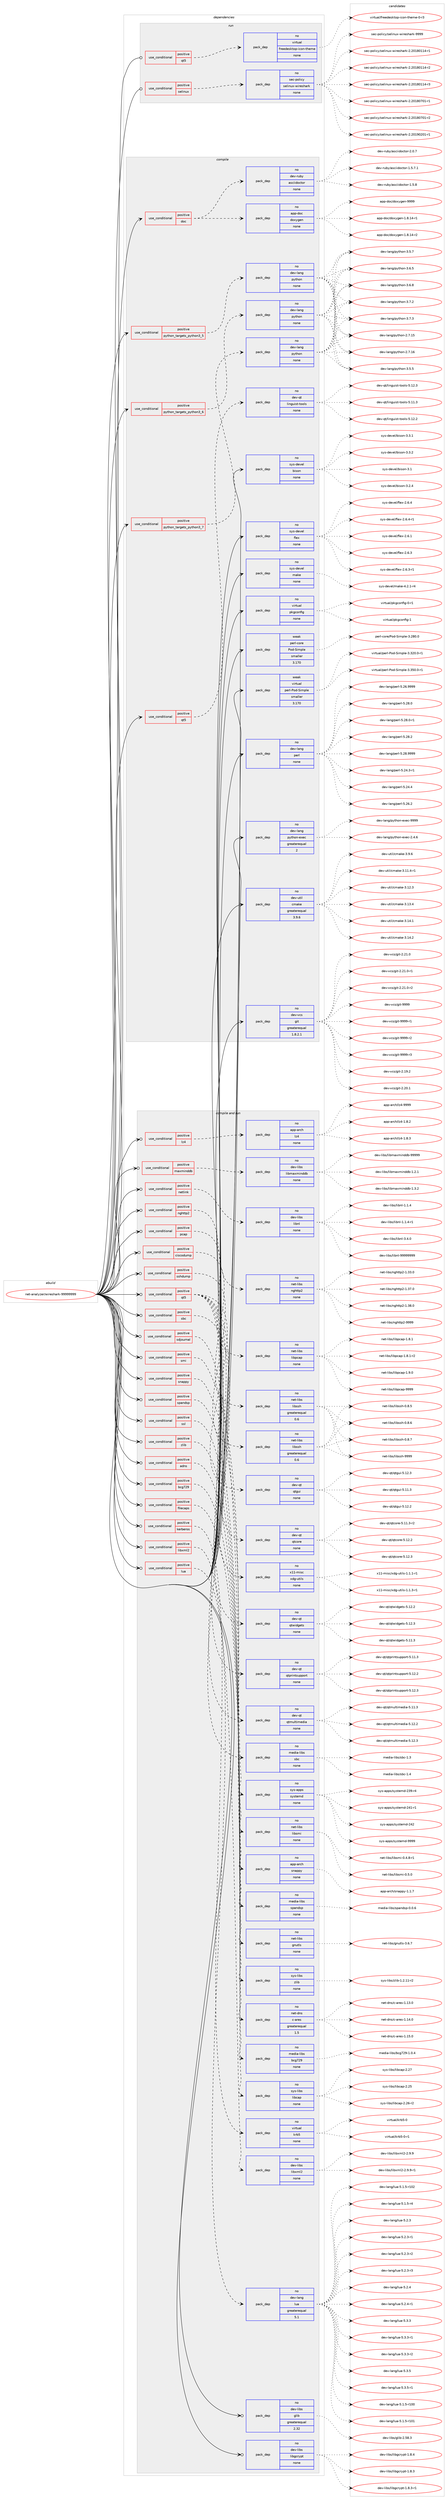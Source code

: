 digraph prolog {

# *************
# Graph options
# *************

newrank=true;
concentrate=true;
compound=true;
graph [rankdir=LR,fontname=Helvetica,fontsize=10,ranksep=1.5];#, ranksep=2.5, nodesep=0.2];
edge  [arrowhead=vee];
node  [fontname=Helvetica,fontsize=10];

# **********
# The ebuild
# **********

subgraph cluster_leftcol {
color=gray;
rank=same;
label=<<i>ebuild</i>>;
id [label="net-analyzer/wireshark-99999999", color=red, width=4, href="../net-analyzer/wireshark-99999999.svg"];
}

# ****************
# The dependencies
# ****************

subgraph cluster_midcol {
color=gray;
label=<<i>dependencies</i>>;
subgraph cluster_compile {
fillcolor="#eeeeee";
style=filled;
label=<<i>compile</i>>;
subgraph cond202 {
dependency1328 [label=<<TABLE BORDER="0" CELLBORDER="1" CELLSPACING="0" CELLPADDING="4"><TR><TD ROWSPAN="3" CELLPADDING="10">use_conditional</TD></TR><TR><TD>positive</TD></TR><TR><TD>doc</TD></TR></TABLE>>, shape=none, color=red];
subgraph pack1107 {
dependency1329 [label=<<TABLE BORDER="0" CELLBORDER="1" CELLSPACING="0" CELLPADDING="4" WIDTH="220"><TR><TD ROWSPAN="6" CELLPADDING="30">pack_dep</TD></TR><TR><TD WIDTH="110">no</TD></TR><TR><TD>app-doc</TD></TR><TR><TD>doxygen</TD></TR><TR><TD>none</TD></TR><TR><TD></TD></TR></TABLE>>, shape=none, color=blue];
}
dependency1328:e -> dependency1329:w [weight=20,style="dashed",arrowhead="vee"];
subgraph pack1108 {
dependency1330 [label=<<TABLE BORDER="0" CELLBORDER="1" CELLSPACING="0" CELLPADDING="4" WIDTH="220"><TR><TD ROWSPAN="6" CELLPADDING="30">pack_dep</TD></TR><TR><TD WIDTH="110">no</TD></TR><TR><TD>dev-ruby</TD></TR><TR><TD>asciidoctor</TD></TR><TR><TD>none</TD></TR><TR><TD></TD></TR></TABLE>>, shape=none, color=blue];
}
dependency1328:e -> dependency1330:w [weight=20,style="dashed",arrowhead="vee"];
}
id:e -> dependency1328:w [weight=20,style="solid",arrowhead="vee"];
subgraph cond203 {
dependency1331 [label=<<TABLE BORDER="0" CELLBORDER="1" CELLSPACING="0" CELLPADDING="4"><TR><TD ROWSPAN="3" CELLPADDING="10">use_conditional</TD></TR><TR><TD>positive</TD></TR><TR><TD>python_targets_python3_5</TD></TR></TABLE>>, shape=none, color=red];
subgraph pack1109 {
dependency1332 [label=<<TABLE BORDER="0" CELLBORDER="1" CELLSPACING="0" CELLPADDING="4" WIDTH="220"><TR><TD ROWSPAN="6" CELLPADDING="30">pack_dep</TD></TR><TR><TD WIDTH="110">no</TD></TR><TR><TD>dev-lang</TD></TR><TR><TD>python</TD></TR><TR><TD>none</TD></TR><TR><TD></TD></TR></TABLE>>, shape=none, color=blue];
}
dependency1331:e -> dependency1332:w [weight=20,style="dashed",arrowhead="vee"];
}
id:e -> dependency1331:w [weight=20,style="solid",arrowhead="vee"];
subgraph cond204 {
dependency1333 [label=<<TABLE BORDER="0" CELLBORDER="1" CELLSPACING="0" CELLPADDING="4"><TR><TD ROWSPAN="3" CELLPADDING="10">use_conditional</TD></TR><TR><TD>positive</TD></TR><TR><TD>python_targets_python3_6</TD></TR></TABLE>>, shape=none, color=red];
subgraph pack1110 {
dependency1334 [label=<<TABLE BORDER="0" CELLBORDER="1" CELLSPACING="0" CELLPADDING="4" WIDTH="220"><TR><TD ROWSPAN="6" CELLPADDING="30">pack_dep</TD></TR><TR><TD WIDTH="110">no</TD></TR><TR><TD>dev-lang</TD></TR><TR><TD>python</TD></TR><TR><TD>none</TD></TR><TR><TD></TD></TR></TABLE>>, shape=none, color=blue];
}
dependency1333:e -> dependency1334:w [weight=20,style="dashed",arrowhead="vee"];
}
id:e -> dependency1333:w [weight=20,style="solid",arrowhead="vee"];
subgraph cond205 {
dependency1335 [label=<<TABLE BORDER="0" CELLBORDER="1" CELLSPACING="0" CELLPADDING="4"><TR><TD ROWSPAN="3" CELLPADDING="10">use_conditional</TD></TR><TR><TD>positive</TD></TR><TR><TD>python_targets_python3_7</TD></TR></TABLE>>, shape=none, color=red];
subgraph pack1111 {
dependency1336 [label=<<TABLE BORDER="0" CELLBORDER="1" CELLSPACING="0" CELLPADDING="4" WIDTH="220"><TR><TD ROWSPAN="6" CELLPADDING="30">pack_dep</TD></TR><TR><TD WIDTH="110">no</TD></TR><TR><TD>dev-lang</TD></TR><TR><TD>python</TD></TR><TR><TD>none</TD></TR><TR><TD></TD></TR></TABLE>>, shape=none, color=blue];
}
dependency1335:e -> dependency1336:w [weight=20,style="dashed",arrowhead="vee"];
}
id:e -> dependency1335:w [weight=20,style="solid",arrowhead="vee"];
subgraph cond206 {
dependency1337 [label=<<TABLE BORDER="0" CELLBORDER="1" CELLSPACING="0" CELLPADDING="4"><TR><TD ROWSPAN="3" CELLPADDING="10">use_conditional</TD></TR><TR><TD>positive</TD></TR><TR><TD>qt5</TD></TR></TABLE>>, shape=none, color=red];
subgraph pack1112 {
dependency1338 [label=<<TABLE BORDER="0" CELLBORDER="1" CELLSPACING="0" CELLPADDING="4" WIDTH="220"><TR><TD ROWSPAN="6" CELLPADDING="30">pack_dep</TD></TR><TR><TD WIDTH="110">no</TD></TR><TR><TD>dev-qt</TD></TR><TR><TD>linguist-tools</TD></TR><TR><TD>none</TD></TR><TR><TD></TD></TR></TABLE>>, shape=none, color=blue];
}
dependency1337:e -> dependency1338:w [weight=20,style="dashed",arrowhead="vee"];
}
id:e -> dependency1337:w [weight=20,style="solid",arrowhead="vee"];
subgraph pack1113 {
dependency1339 [label=<<TABLE BORDER="0" CELLBORDER="1" CELLSPACING="0" CELLPADDING="4" WIDTH="220"><TR><TD ROWSPAN="6" CELLPADDING="30">pack_dep</TD></TR><TR><TD WIDTH="110">no</TD></TR><TR><TD>dev-lang</TD></TR><TR><TD>perl</TD></TR><TR><TD>none</TD></TR><TR><TD></TD></TR></TABLE>>, shape=none, color=blue];
}
id:e -> dependency1339:w [weight=20,style="solid",arrowhead="vee"];
subgraph pack1114 {
dependency1340 [label=<<TABLE BORDER="0" CELLBORDER="1" CELLSPACING="0" CELLPADDING="4" WIDTH="220"><TR><TD ROWSPAN="6" CELLPADDING="30">pack_dep</TD></TR><TR><TD WIDTH="110">no</TD></TR><TR><TD>dev-lang</TD></TR><TR><TD>python-exec</TD></TR><TR><TD>greaterequal</TD></TR><TR><TD>2</TD></TR></TABLE>>, shape=none, color=blue];
}
id:e -> dependency1340:w [weight=20,style="solid",arrowhead="vee"];
subgraph pack1115 {
dependency1341 [label=<<TABLE BORDER="0" CELLBORDER="1" CELLSPACING="0" CELLPADDING="4" WIDTH="220"><TR><TD ROWSPAN="6" CELLPADDING="30">pack_dep</TD></TR><TR><TD WIDTH="110">no</TD></TR><TR><TD>dev-util</TD></TR><TR><TD>cmake</TD></TR><TR><TD>greaterequal</TD></TR><TR><TD>3.9.6</TD></TR></TABLE>>, shape=none, color=blue];
}
id:e -> dependency1341:w [weight=20,style="solid",arrowhead="vee"];
subgraph pack1116 {
dependency1342 [label=<<TABLE BORDER="0" CELLBORDER="1" CELLSPACING="0" CELLPADDING="4" WIDTH="220"><TR><TD ROWSPAN="6" CELLPADDING="30">pack_dep</TD></TR><TR><TD WIDTH="110">no</TD></TR><TR><TD>dev-vcs</TD></TR><TR><TD>git</TD></TR><TR><TD>greaterequal</TD></TR><TR><TD>1.8.2.1</TD></TR></TABLE>>, shape=none, color=blue];
}
id:e -> dependency1342:w [weight=20,style="solid",arrowhead="vee"];
subgraph pack1117 {
dependency1343 [label=<<TABLE BORDER="0" CELLBORDER="1" CELLSPACING="0" CELLPADDING="4" WIDTH="220"><TR><TD ROWSPAN="6" CELLPADDING="30">pack_dep</TD></TR><TR><TD WIDTH="110">no</TD></TR><TR><TD>sys-devel</TD></TR><TR><TD>bison</TD></TR><TR><TD>none</TD></TR><TR><TD></TD></TR></TABLE>>, shape=none, color=blue];
}
id:e -> dependency1343:w [weight=20,style="solid",arrowhead="vee"];
subgraph pack1118 {
dependency1344 [label=<<TABLE BORDER="0" CELLBORDER="1" CELLSPACING="0" CELLPADDING="4" WIDTH="220"><TR><TD ROWSPAN="6" CELLPADDING="30">pack_dep</TD></TR><TR><TD WIDTH="110">no</TD></TR><TR><TD>sys-devel</TD></TR><TR><TD>flex</TD></TR><TR><TD>none</TD></TR><TR><TD></TD></TR></TABLE>>, shape=none, color=blue];
}
id:e -> dependency1344:w [weight=20,style="solid",arrowhead="vee"];
subgraph pack1119 {
dependency1345 [label=<<TABLE BORDER="0" CELLBORDER="1" CELLSPACING="0" CELLPADDING="4" WIDTH="220"><TR><TD ROWSPAN="6" CELLPADDING="30">pack_dep</TD></TR><TR><TD WIDTH="110">no</TD></TR><TR><TD>sys-devel</TD></TR><TR><TD>make</TD></TR><TR><TD>none</TD></TR><TR><TD></TD></TR></TABLE>>, shape=none, color=blue];
}
id:e -> dependency1345:w [weight=20,style="solid",arrowhead="vee"];
subgraph pack1120 {
dependency1346 [label=<<TABLE BORDER="0" CELLBORDER="1" CELLSPACING="0" CELLPADDING="4" WIDTH="220"><TR><TD ROWSPAN="6" CELLPADDING="30">pack_dep</TD></TR><TR><TD WIDTH="110">no</TD></TR><TR><TD>virtual</TD></TR><TR><TD>pkgconfig</TD></TR><TR><TD>none</TD></TR><TR><TD></TD></TR></TABLE>>, shape=none, color=blue];
}
id:e -> dependency1346:w [weight=20,style="solid",arrowhead="vee"];
subgraph pack1121 {
dependency1347 [label=<<TABLE BORDER="0" CELLBORDER="1" CELLSPACING="0" CELLPADDING="4" WIDTH="220"><TR><TD ROWSPAN="6" CELLPADDING="30">pack_dep</TD></TR><TR><TD WIDTH="110">weak</TD></TR><TR><TD>perl-core</TD></TR><TR><TD>Pod-Simple</TD></TR><TR><TD>smaller</TD></TR><TR><TD>3.170</TD></TR></TABLE>>, shape=none, color=blue];
}
id:e -> dependency1347:w [weight=20,style="solid",arrowhead="vee"];
subgraph pack1122 {
dependency1348 [label=<<TABLE BORDER="0" CELLBORDER="1" CELLSPACING="0" CELLPADDING="4" WIDTH="220"><TR><TD ROWSPAN="6" CELLPADDING="30">pack_dep</TD></TR><TR><TD WIDTH="110">weak</TD></TR><TR><TD>virtual</TD></TR><TR><TD>perl-Pod-Simple</TD></TR><TR><TD>smaller</TD></TR><TR><TD>3.170</TD></TR></TABLE>>, shape=none, color=blue];
}
id:e -> dependency1348:w [weight=20,style="solid",arrowhead="vee"];
}
subgraph cluster_compileandrun {
fillcolor="#eeeeee";
style=filled;
label=<<i>compile and run</i>>;
subgraph cond207 {
dependency1349 [label=<<TABLE BORDER="0" CELLBORDER="1" CELLSPACING="0" CELLPADDING="4"><TR><TD ROWSPAN="3" CELLPADDING="10">use_conditional</TD></TR><TR><TD>positive</TD></TR><TR><TD>adns</TD></TR></TABLE>>, shape=none, color=red];
subgraph pack1123 {
dependency1350 [label=<<TABLE BORDER="0" CELLBORDER="1" CELLSPACING="0" CELLPADDING="4" WIDTH="220"><TR><TD ROWSPAN="6" CELLPADDING="30">pack_dep</TD></TR><TR><TD WIDTH="110">no</TD></TR><TR><TD>net-dns</TD></TR><TR><TD>c-ares</TD></TR><TR><TD>greaterequal</TD></TR><TR><TD>1.5</TD></TR></TABLE>>, shape=none, color=blue];
}
dependency1349:e -> dependency1350:w [weight=20,style="dashed",arrowhead="vee"];
}
id:e -> dependency1349:w [weight=20,style="solid",arrowhead="odotvee"];
subgraph cond208 {
dependency1351 [label=<<TABLE BORDER="0" CELLBORDER="1" CELLSPACING="0" CELLPADDING="4"><TR><TD ROWSPAN="3" CELLPADDING="10">use_conditional</TD></TR><TR><TD>positive</TD></TR><TR><TD>bcg729</TD></TR></TABLE>>, shape=none, color=red];
subgraph pack1124 {
dependency1352 [label=<<TABLE BORDER="0" CELLBORDER="1" CELLSPACING="0" CELLPADDING="4" WIDTH="220"><TR><TD ROWSPAN="6" CELLPADDING="30">pack_dep</TD></TR><TR><TD WIDTH="110">no</TD></TR><TR><TD>media-libs</TD></TR><TR><TD>bcg729</TD></TR><TR><TD>none</TD></TR><TR><TD></TD></TR></TABLE>>, shape=none, color=blue];
}
dependency1351:e -> dependency1352:w [weight=20,style="dashed",arrowhead="vee"];
}
id:e -> dependency1351:w [weight=20,style="solid",arrowhead="odotvee"];
subgraph cond209 {
dependency1353 [label=<<TABLE BORDER="0" CELLBORDER="1" CELLSPACING="0" CELLPADDING="4"><TR><TD ROWSPAN="3" CELLPADDING="10">use_conditional</TD></TR><TR><TD>positive</TD></TR><TR><TD>ciscodump</TD></TR></TABLE>>, shape=none, color=red];
subgraph pack1125 {
dependency1354 [label=<<TABLE BORDER="0" CELLBORDER="1" CELLSPACING="0" CELLPADDING="4" WIDTH="220"><TR><TD ROWSPAN="6" CELLPADDING="30">pack_dep</TD></TR><TR><TD WIDTH="110">no</TD></TR><TR><TD>net-libs</TD></TR><TR><TD>libssh</TD></TR><TR><TD>greaterequal</TD></TR><TR><TD>0.6</TD></TR></TABLE>>, shape=none, color=blue];
}
dependency1353:e -> dependency1354:w [weight=20,style="dashed",arrowhead="vee"];
}
id:e -> dependency1353:w [weight=20,style="solid",arrowhead="odotvee"];
subgraph cond210 {
dependency1355 [label=<<TABLE BORDER="0" CELLBORDER="1" CELLSPACING="0" CELLPADDING="4"><TR><TD ROWSPAN="3" CELLPADDING="10">use_conditional</TD></TR><TR><TD>positive</TD></TR><TR><TD>filecaps</TD></TR></TABLE>>, shape=none, color=red];
subgraph pack1126 {
dependency1356 [label=<<TABLE BORDER="0" CELLBORDER="1" CELLSPACING="0" CELLPADDING="4" WIDTH="220"><TR><TD ROWSPAN="6" CELLPADDING="30">pack_dep</TD></TR><TR><TD WIDTH="110">no</TD></TR><TR><TD>sys-libs</TD></TR><TR><TD>libcap</TD></TR><TR><TD>none</TD></TR><TR><TD></TD></TR></TABLE>>, shape=none, color=blue];
}
dependency1355:e -> dependency1356:w [weight=20,style="dashed",arrowhead="vee"];
}
id:e -> dependency1355:w [weight=20,style="solid",arrowhead="odotvee"];
subgraph cond211 {
dependency1357 [label=<<TABLE BORDER="0" CELLBORDER="1" CELLSPACING="0" CELLPADDING="4"><TR><TD ROWSPAN="3" CELLPADDING="10">use_conditional</TD></TR><TR><TD>positive</TD></TR><TR><TD>kerberos</TD></TR></TABLE>>, shape=none, color=red];
subgraph pack1127 {
dependency1358 [label=<<TABLE BORDER="0" CELLBORDER="1" CELLSPACING="0" CELLPADDING="4" WIDTH="220"><TR><TD ROWSPAN="6" CELLPADDING="30">pack_dep</TD></TR><TR><TD WIDTH="110">no</TD></TR><TR><TD>virtual</TD></TR><TR><TD>krb5</TD></TR><TR><TD>none</TD></TR><TR><TD></TD></TR></TABLE>>, shape=none, color=blue];
}
dependency1357:e -> dependency1358:w [weight=20,style="dashed",arrowhead="vee"];
}
id:e -> dependency1357:w [weight=20,style="solid",arrowhead="odotvee"];
subgraph cond212 {
dependency1359 [label=<<TABLE BORDER="0" CELLBORDER="1" CELLSPACING="0" CELLPADDING="4"><TR><TD ROWSPAN="3" CELLPADDING="10">use_conditional</TD></TR><TR><TD>positive</TD></TR><TR><TD>libxml2</TD></TR></TABLE>>, shape=none, color=red];
subgraph pack1128 {
dependency1360 [label=<<TABLE BORDER="0" CELLBORDER="1" CELLSPACING="0" CELLPADDING="4" WIDTH="220"><TR><TD ROWSPAN="6" CELLPADDING="30">pack_dep</TD></TR><TR><TD WIDTH="110">no</TD></TR><TR><TD>dev-libs</TD></TR><TR><TD>libxml2</TD></TR><TR><TD>none</TD></TR><TR><TD></TD></TR></TABLE>>, shape=none, color=blue];
}
dependency1359:e -> dependency1360:w [weight=20,style="dashed",arrowhead="vee"];
}
id:e -> dependency1359:w [weight=20,style="solid",arrowhead="odotvee"];
subgraph cond213 {
dependency1361 [label=<<TABLE BORDER="0" CELLBORDER="1" CELLSPACING="0" CELLPADDING="4"><TR><TD ROWSPAN="3" CELLPADDING="10">use_conditional</TD></TR><TR><TD>positive</TD></TR><TR><TD>lua</TD></TR></TABLE>>, shape=none, color=red];
subgraph pack1129 {
dependency1362 [label=<<TABLE BORDER="0" CELLBORDER="1" CELLSPACING="0" CELLPADDING="4" WIDTH="220"><TR><TD ROWSPAN="6" CELLPADDING="30">pack_dep</TD></TR><TR><TD WIDTH="110">no</TD></TR><TR><TD>dev-lang</TD></TR><TR><TD>lua</TD></TR><TR><TD>greaterequal</TD></TR><TR><TD>5.1</TD></TR></TABLE>>, shape=none, color=blue];
}
dependency1361:e -> dependency1362:w [weight=20,style="dashed",arrowhead="vee"];
}
id:e -> dependency1361:w [weight=20,style="solid",arrowhead="odotvee"];
subgraph cond214 {
dependency1363 [label=<<TABLE BORDER="0" CELLBORDER="1" CELLSPACING="0" CELLPADDING="4"><TR><TD ROWSPAN="3" CELLPADDING="10">use_conditional</TD></TR><TR><TD>positive</TD></TR><TR><TD>lz4</TD></TR></TABLE>>, shape=none, color=red];
subgraph pack1130 {
dependency1364 [label=<<TABLE BORDER="0" CELLBORDER="1" CELLSPACING="0" CELLPADDING="4" WIDTH="220"><TR><TD ROWSPAN="6" CELLPADDING="30">pack_dep</TD></TR><TR><TD WIDTH="110">no</TD></TR><TR><TD>app-arch</TD></TR><TR><TD>lz4</TD></TR><TR><TD>none</TD></TR><TR><TD></TD></TR></TABLE>>, shape=none, color=blue];
}
dependency1363:e -> dependency1364:w [weight=20,style="dashed",arrowhead="vee"];
}
id:e -> dependency1363:w [weight=20,style="solid",arrowhead="odotvee"];
subgraph cond215 {
dependency1365 [label=<<TABLE BORDER="0" CELLBORDER="1" CELLSPACING="0" CELLPADDING="4"><TR><TD ROWSPAN="3" CELLPADDING="10">use_conditional</TD></TR><TR><TD>positive</TD></TR><TR><TD>maxminddb</TD></TR></TABLE>>, shape=none, color=red];
subgraph pack1131 {
dependency1366 [label=<<TABLE BORDER="0" CELLBORDER="1" CELLSPACING="0" CELLPADDING="4" WIDTH="220"><TR><TD ROWSPAN="6" CELLPADDING="30">pack_dep</TD></TR><TR><TD WIDTH="110">no</TD></TR><TR><TD>dev-libs</TD></TR><TR><TD>libmaxminddb</TD></TR><TR><TD>none</TD></TR><TR><TD></TD></TR></TABLE>>, shape=none, color=blue];
}
dependency1365:e -> dependency1366:w [weight=20,style="dashed",arrowhead="vee"];
}
id:e -> dependency1365:w [weight=20,style="solid",arrowhead="odotvee"];
subgraph cond216 {
dependency1367 [label=<<TABLE BORDER="0" CELLBORDER="1" CELLSPACING="0" CELLPADDING="4"><TR><TD ROWSPAN="3" CELLPADDING="10">use_conditional</TD></TR><TR><TD>positive</TD></TR><TR><TD>netlink</TD></TR></TABLE>>, shape=none, color=red];
subgraph pack1132 {
dependency1368 [label=<<TABLE BORDER="0" CELLBORDER="1" CELLSPACING="0" CELLPADDING="4" WIDTH="220"><TR><TD ROWSPAN="6" CELLPADDING="30">pack_dep</TD></TR><TR><TD WIDTH="110">no</TD></TR><TR><TD>dev-libs</TD></TR><TR><TD>libnl</TD></TR><TR><TD>none</TD></TR><TR><TD></TD></TR></TABLE>>, shape=none, color=blue];
}
dependency1367:e -> dependency1368:w [weight=20,style="dashed",arrowhead="vee"];
}
id:e -> dependency1367:w [weight=20,style="solid",arrowhead="odotvee"];
subgraph cond217 {
dependency1369 [label=<<TABLE BORDER="0" CELLBORDER="1" CELLSPACING="0" CELLPADDING="4"><TR><TD ROWSPAN="3" CELLPADDING="10">use_conditional</TD></TR><TR><TD>positive</TD></TR><TR><TD>nghttp2</TD></TR></TABLE>>, shape=none, color=red];
subgraph pack1133 {
dependency1370 [label=<<TABLE BORDER="0" CELLBORDER="1" CELLSPACING="0" CELLPADDING="4" WIDTH="220"><TR><TD ROWSPAN="6" CELLPADDING="30">pack_dep</TD></TR><TR><TD WIDTH="110">no</TD></TR><TR><TD>net-libs</TD></TR><TR><TD>nghttp2</TD></TR><TR><TD>none</TD></TR><TR><TD></TD></TR></TABLE>>, shape=none, color=blue];
}
dependency1369:e -> dependency1370:w [weight=20,style="dashed",arrowhead="vee"];
}
id:e -> dependency1369:w [weight=20,style="solid",arrowhead="odotvee"];
subgraph cond218 {
dependency1371 [label=<<TABLE BORDER="0" CELLBORDER="1" CELLSPACING="0" CELLPADDING="4"><TR><TD ROWSPAN="3" CELLPADDING="10">use_conditional</TD></TR><TR><TD>positive</TD></TR><TR><TD>pcap</TD></TR></TABLE>>, shape=none, color=red];
subgraph pack1134 {
dependency1372 [label=<<TABLE BORDER="0" CELLBORDER="1" CELLSPACING="0" CELLPADDING="4" WIDTH="220"><TR><TD ROWSPAN="6" CELLPADDING="30">pack_dep</TD></TR><TR><TD WIDTH="110">no</TD></TR><TR><TD>net-libs</TD></TR><TR><TD>libpcap</TD></TR><TR><TD>none</TD></TR><TR><TD></TD></TR></TABLE>>, shape=none, color=blue];
}
dependency1371:e -> dependency1372:w [weight=20,style="dashed",arrowhead="vee"];
}
id:e -> dependency1371:w [weight=20,style="solid",arrowhead="odotvee"];
subgraph cond219 {
dependency1373 [label=<<TABLE BORDER="0" CELLBORDER="1" CELLSPACING="0" CELLPADDING="4"><TR><TD ROWSPAN="3" CELLPADDING="10">use_conditional</TD></TR><TR><TD>positive</TD></TR><TR><TD>qt5</TD></TR></TABLE>>, shape=none, color=red];
subgraph pack1135 {
dependency1374 [label=<<TABLE BORDER="0" CELLBORDER="1" CELLSPACING="0" CELLPADDING="4" WIDTH="220"><TR><TD ROWSPAN="6" CELLPADDING="30">pack_dep</TD></TR><TR><TD WIDTH="110">no</TD></TR><TR><TD>dev-qt</TD></TR><TR><TD>qtcore</TD></TR><TR><TD>none</TD></TR><TR><TD></TD></TR></TABLE>>, shape=none, color=blue];
}
dependency1373:e -> dependency1374:w [weight=20,style="dashed",arrowhead="vee"];
subgraph pack1136 {
dependency1375 [label=<<TABLE BORDER="0" CELLBORDER="1" CELLSPACING="0" CELLPADDING="4" WIDTH="220"><TR><TD ROWSPAN="6" CELLPADDING="30">pack_dep</TD></TR><TR><TD WIDTH="110">no</TD></TR><TR><TD>dev-qt</TD></TR><TR><TD>qtgui</TD></TR><TR><TD>none</TD></TR><TR><TD></TD></TR></TABLE>>, shape=none, color=blue];
}
dependency1373:e -> dependency1375:w [weight=20,style="dashed",arrowhead="vee"];
subgraph pack1137 {
dependency1376 [label=<<TABLE BORDER="0" CELLBORDER="1" CELLSPACING="0" CELLPADDING="4" WIDTH="220"><TR><TD ROWSPAN="6" CELLPADDING="30">pack_dep</TD></TR><TR><TD WIDTH="110">no</TD></TR><TR><TD>dev-qt</TD></TR><TR><TD>qtmultimedia</TD></TR><TR><TD>none</TD></TR><TR><TD></TD></TR></TABLE>>, shape=none, color=blue];
}
dependency1373:e -> dependency1376:w [weight=20,style="dashed",arrowhead="vee"];
subgraph pack1138 {
dependency1377 [label=<<TABLE BORDER="0" CELLBORDER="1" CELLSPACING="0" CELLPADDING="4" WIDTH="220"><TR><TD ROWSPAN="6" CELLPADDING="30">pack_dep</TD></TR><TR><TD WIDTH="110">no</TD></TR><TR><TD>dev-qt</TD></TR><TR><TD>qtprintsupport</TD></TR><TR><TD>none</TD></TR><TR><TD></TD></TR></TABLE>>, shape=none, color=blue];
}
dependency1373:e -> dependency1377:w [weight=20,style="dashed",arrowhead="vee"];
subgraph pack1139 {
dependency1378 [label=<<TABLE BORDER="0" CELLBORDER="1" CELLSPACING="0" CELLPADDING="4" WIDTH="220"><TR><TD ROWSPAN="6" CELLPADDING="30">pack_dep</TD></TR><TR><TD WIDTH="110">no</TD></TR><TR><TD>dev-qt</TD></TR><TR><TD>qtwidgets</TD></TR><TR><TD>none</TD></TR><TR><TD></TD></TR></TABLE>>, shape=none, color=blue];
}
dependency1373:e -> dependency1378:w [weight=20,style="dashed",arrowhead="vee"];
subgraph pack1140 {
dependency1379 [label=<<TABLE BORDER="0" CELLBORDER="1" CELLSPACING="0" CELLPADDING="4" WIDTH="220"><TR><TD ROWSPAN="6" CELLPADDING="30">pack_dep</TD></TR><TR><TD WIDTH="110">no</TD></TR><TR><TD>x11-misc</TD></TR><TR><TD>xdg-utils</TD></TR><TR><TD>none</TD></TR><TR><TD></TD></TR></TABLE>>, shape=none, color=blue];
}
dependency1373:e -> dependency1379:w [weight=20,style="dashed",arrowhead="vee"];
}
id:e -> dependency1373:w [weight=20,style="solid",arrowhead="odotvee"];
subgraph cond220 {
dependency1380 [label=<<TABLE BORDER="0" CELLBORDER="1" CELLSPACING="0" CELLPADDING="4"><TR><TD ROWSPAN="3" CELLPADDING="10">use_conditional</TD></TR><TR><TD>positive</TD></TR><TR><TD>sbc</TD></TR></TABLE>>, shape=none, color=red];
subgraph pack1141 {
dependency1381 [label=<<TABLE BORDER="0" CELLBORDER="1" CELLSPACING="0" CELLPADDING="4" WIDTH="220"><TR><TD ROWSPAN="6" CELLPADDING="30">pack_dep</TD></TR><TR><TD WIDTH="110">no</TD></TR><TR><TD>media-libs</TD></TR><TR><TD>sbc</TD></TR><TR><TD>none</TD></TR><TR><TD></TD></TR></TABLE>>, shape=none, color=blue];
}
dependency1380:e -> dependency1381:w [weight=20,style="dashed",arrowhead="vee"];
}
id:e -> dependency1380:w [weight=20,style="solid",arrowhead="odotvee"];
subgraph cond221 {
dependency1382 [label=<<TABLE BORDER="0" CELLBORDER="1" CELLSPACING="0" CELLPADDING="4"><TR><TD ROWSPAN="3" CELLPADDING="10">use_conditional</TD></TR><TR><TD>positive</TD></TR><TR><TD>sdjournal</TD></TR></TABLE>>, shape=none, color=red];
subgraph pack1142 {
dependency1383 [label=<<TABLE BORDER="0" CELLBORDER="1" CELLSPACING="0" CELLPADDING="4" WIDTH="220"><TR><TD ROWSPAN="6" CELLPADDING="30">pack_dep</TD></TR><TR><TD WIDTH="110">no</TD></TR><TR><TD>sys-apps</TD></TR><TR><TD>systemd</TD></TR><TR><TD>none</TD></TR><TR><TD></TD></TR></TABLE>>, shape=none, color=blue];
}
dependency1382:e -> dependency1383:w [weight=20,style="dashed",arrowhead="vee"];
}
id:e -> dependency1382:w [weight=20,style="solid",arrowhead="odotvee"];
subgraph cond222 {
dependency1384 [label=<<TABLE BORDER="0" CELLBORDER="1" CELLSPACING="0" CELLPADDING="4"><TR><TD ROWSPAN="3" CELLPADDING="10">use_conditional</TD></TR><TR><TD>positive</TD></TR><TR><TD>smi</TD></TR></TABLE>>, shape=none, color=red];
subgraph pack1143 {
dependency1385 [label=<<TABLE BORDER="0" CELLBORDER="1" CELLSPACING="0" CELLPADDING="4" WIDTH="220"><TR><TD ROWSPAN="6" CELLPADDING="30">pack_dep</TD></TR><TR><TD WIDTH="110">no</TD></TR><TR><TD>net-libs</TD></TR><TR><TD>libsmi</TD></TR><TR><TD>none</TD></TR><TR><TD></TD></TR></TABLE>>, shape=none, color=blue];
}
dependency1384:e -> dependency1385:w [weight=20,style="dashed",arrowhead="vee"];
}
id:e -> dependency1384:w [weight=20,style="solid",arrowhead="odotvee"];
subgraph cond223 {
dependency1386 [label=<<TABLE BORDER="0" CELLBORDER="1" CELLSPACING="0" CELLPADDING="4"><TR><TD ROWSPAN="3" CELLPADDING="10">use_conditional</TD></TR><TR><TD>positive</TD></TR><TR><TD>snappy</TD></TR></TABLE>>, shape=none, color=red];
subgraph pack1144 {
dependency1387 [label=<<TABLE BORDER="0" CELLBORDER="1" CELLSPACING="0" CELLPADDING="4" WIDTH="220"><TR><TD ROWSPAN="6" CELLPADDING="30">pack_dep</TD></TR><TR><TD WIDTH="110">no</TD></TR><TR><TD>app-arch</TD></TR><TR><TD>snappy</TD></TR><TR><TD>none</TD></TR><TR><TD></TD></TR></TABLE>>, shape=none, color=blue];
}
dependency1386:e -> dependency1387:w [weight=20,style="dashed",arrowhead="vee"];
}
id:e -> dependency1386:w [weight=20,style="solid",arrowhead="odotvee"];
subgraph cond224 {
dependency1388 [label=<<TABLE BORDER="0" CELLBORDER="1" CELLSPACING="0" CELLPADDING="4"><TR><TD ROWSPAN="3" CELLPADDING="10">use_conditional</TD></TR><TR><TD>positive</TD></TR><TR><TD>spandsp</TD></TR></TABLE>>, shape=none, color=red];
subgraph pack1145 {
dependency1389 [label=<<TABLE BORDER="0" CELLBORDER="1" CELLSPACING="0" CELLPADDING="4" WIDTH="220"><TR><TD ROWSPAN="6" CELLPADDING="30">pack_dep</TD></TR><TR><TD WIDTH="110">no</TD></TR><TR><TD>media-libs</TD></TR><TR><TD>spandsp</TD></TR><TR><TD>none</TD></TR><TR><TD></TD></TR></TABLE>>, shape=none, color=blue];
}
dependency1388:e -> dependency1389:w [weight=20,style="dashed",arrowhead="vee"];
}
id:e -> dependency1388:w [weight=20,style="solid",arrowhead="odotvee"];
subgraph cond225 {
dependency1390 [label=<<TABLE BORDER="0" CELLBORDER="1" CELLSPACING="0" CELLPADDING="4"><TR><TD ROWSPAN="3" CELLPADDING="10">use_conditional</TD></TR><TR><TD>positive</TD></TR><TR><TD>sshdump</TD></TR></TABLE>>, shape=none, color=red];
subgraph pack1146 {
dependency1391 [label=<<TABLE BORDER="0" CELLBORDER="1" CELLSPACING="0" CELLPADDING="4" WIDTH="220"><TR><TD ROWSPAN="6" CELLPADDING="30">pack_dep</TD></TR><TR><TD WIDTH="110">no</TD></TR><TR><TD>net-libs</TD></TR><TR><TD>libssh</TD></TR><TR><TD>greaterequal</TD></TR><TR><TD>0.6</TD></TR></TABLE>>, shape=none, color=blue];
}
dependency1390:e -> dependency1391:w [weight=20,style="dashed",arrowhead="vee"];
}
id:e -> dependency1390:w [weight=20,style="solid",arrowhead="odotvee"];
subgraph cond226 {
dependency1392 [label=<<TABLE BORDER="0" CELLBORDER="1" CELLSPACING="0" CELLPADDING="4"><TR><TD ROWSPAN="3" CELLPADDING="10">use_conditional</TD></TR><TR><TD>positive</TD></TR><TR><TD>ssl</TD></TR></TABLE>>, shape=none, color=red];
subgraph pack1147 {
dependency1393 [label=<<TABLE BORDER="0" CELLBORDER="1" CELLSPACING="0" CELLPADDING="4" WIDTH="220"><TR><TD ROWSPAN="6" CELLPADDING="30">pack_dep</TD></TR><TR><TD WIDTH="110">no</TD></TR><TR><TD>net-libs</TD></TR><TR><TD>gnutls</TD></TR><TR><TD>none</TD></TR><TR><TD></TD></TR></TABLE>>, shape=none, color=blue];
}
dependency1392:e -> dependency1393:w [weight=20,style="dashed",arrowhead="vee"];
}
id:e -> dependency1392:w [weight=20,style="solid",arrowhead="odotvee"];
subgraph cond227 {
dependency1394 [label=<<TABLE BORDER="0" CELLBORDER="1" CELLSPACING="0" CELLPADDING="4"><TR><TD ROWSPAN="3" CELLPADDING="10">use_conditional</TD></TR><TR><TD>positive</TD></TR><TR><TD>zlib</TD></TR></TABLE>>, shape=none, color=red];
subgraph pack1148 {
dependency1395 [label=<<TABLE BORDER="0" CELLBORDER="1" CELLSPACING="0" CELLPADDING="4" WIDTH="220"><TR><TD ROWSPAN="6" CELLPADDING="30">pack_dep</TD></TR><TR><TD WIDTH="110">no</TD></TR><TR><TD>sys-libs</TD></TR><TR><TD>zlib</TD></TR><TR><TD>none</TD></TR><TR><TD></TD></TR></TABLE>>, shape=none, color=blue];
}
dependency1394:e -> dependency1395:w [weight=20,style="dashed",arrowhead="vee"];
}
id:e -> dependency1394:w [weight=20,style="solid",arrowhead="odotvee"];
subgraph pack1149 {
dependency1396 [label=<<TABLE BORDER="0" CELLBORDER="1" CELLSPACING="0" CELLPADDING="4" WIDTH="220"><TR><TD ROWSPAN="6" CELLPADDING="30">pack_dep</TD></TR><TR><TD WIDTH="110">no</TD></TR><TR><TD>dev-libs</TD></TR><TR><TD>glib</TD></TR><TR><TD>greaterequal</TD></TR><TR><TD>2.32</TD></TR></TABLE>>, shape=none, color=blue];
}
id:e -> dependency1396:w [weight=20,style="solid",arrowhead="odotvee"];
subgraph pack1150 {
dependency1397 [label=<<TABLE BORDER="0" CELLBORDER="1" CELLSPACING="0" CELLPADDING="4" WIDTH="220"><TR><TD ROWSPAN="6" CELLPADDING="30">pack_dep</TD></TR><TR><TD WIDTH="110">no</TD></TR><TR><TD>dev-libs</TD></TR><TR><TD>libgcrypt</TD></TR><TR><TD>none</TD></TR><TR><TD></TD></TR></TABLE>>, shape=none, color=blue];
}
id:e -> dependency1397:w [weight=20,style="solid",arrowhead="odotvee"];
}
subgraph cluster_run {
fillcolor="#eeeeee";
style=filled;
label=<<i>run</i>>;
subgraph cond228 {
dependency1398 [label=<<TABLE BORDER="0" CELLBORDER="1" CELLSPACING="0" CELLPADDING="4"><TR><TD ROWSPAN="3" CELLPADDING="10">use_conditional</TD></TR><TR><TD>positive</TD></TR><TR><TD>qt5</TD></TR></TABLE>>, shape=none, color=red];
subgraph pack1151 {
dependency1399 [label=<<TABLE BORDER="0" CELLBORDER="1" CELLSPACING="0" CELLPADDING="4" WIDTH="220"><TR><TD ROWSPAN="6" CELLPADDING="30">pack_dep</TD></TR><TR><TD WIDTH="110">no</TD></TR><TR><TD>virtual</TD></TR><TR><TD>freedesktop-icon-theme</TD></TR><TR><TD>none</TD></TR><TR><TD></TD></TR></TABLE>>, shape=none, color=blue];
}
dependency1398:e -> dependency1399:w [weight=20,style="dashed",arrowhead="vee"];
}
id:e -> dependency1398:w [weight=20,style="solid",arrowhead="odot"];
subgraph cond229 {
dependency1400 [label=<<TABLE BORDER="0" CELLBORDER="1" CELLSPACING="0" CELLPADDING="4"><TR><TD ROWSPAN="3" CELLPADDING="10">use_conditional</TD></TR><TR><TD>positive</TD></TR><TR><TD>selinux</TD></TR></TABLE>>, shape=none, color=red];
subgraph pack1152 {
dependency1401 [label=<<TABLE BORDER="0" CELLBORDER="1" CELLSPACING="0" CELLPADDING="4" WIDTH="220"><TR><TD ROWSPAN="6" CELLPADDING="30">pack_dep</TD></TR><TR><TD WIDTH="110">no</TD></TR><TR><TD>sec-policy</TD></TR><TR><TD>selinux-wireshark</TD></TR><TR><TD>none</TD></TR><TR><TD></TD></TR></TABLE>>, shape=none, color=blue];
}
dependency1400:e -> dependency1401:w [weight=20,style="dashed",arrowhead="vee"];
}
id:e -> dependency1400:w [weight=20,style="solid",arrowhead="odot"];
}
}

# **************
# The candidates
# **************

subgraph cluster_choices {
rank=same;
color=gray;
label=<<i>candidates</i>>;

subgraph choice1107 {
color=black;
nodesep=1;
choice97112112451001119947100111120121103101110454946564649524511449 [label="app-doc/doxygen-1.8.14-r1", color=red, width=4,href="../app-doc/doxygen-1.8.14-r1.svg"];
choice97112112451001119947100111120121103101110454946564649524511450 [label="app-doc/doxygen-1.8.14-r2", color=red, width=4,href="../app-doc/doxygen-1.8.14-r2.svg"];
choice971121124510011199471001111201211031011104557575757 [label="app-doc/doxygen-9999", color=red, width=4,href="../app-doc/doxygen-9999.svg"];
dependency1329:e -> choice97112112451001119947100111120121103101110454946564649524511449:w [style=dotted,weight="100"];
dependency1329:e -> choice97112112451001119947100111120121103101110454946564649524511450:w [style=dotted,weight="100"];
dependency1329:e -> choice971121124510011199471001111201211031011104557575757:w [style=dotted,weight="100"];
}
subgraph choice1108 {
color=black;
nodesep=1;
choice1001011184511411798121479711599105105100111991161111144549465346554649 [label="dev-ruby/asciidoctor-1.5.7.1", color=red, width=4,href="../dev-ruby/asciidoctor-1.5.7.1.svg"];
choice100101118451141179812147971159910510510011199116111114454946534656 [label="dev-ruby/asciidoctor-1.5.8", color=red, width=4,href="../dev-ruby/asciidoctor-1.5.8.svg"];
choice100101118451141179812147971159910510510011199116111114455046484655 [label="dev-ruby/asciidoctor-2.0.7", color=red, width=4,href="../dev-ruby/asciidoctor-2.0.7.svg"];
dependency1330:e -> choice1001011184511411798121479711599105105100111991161111144549465346554649:w [style=dotted,weight="100"];
dependency1330:e -> choice100101118451141179812147971159910510510011199116111114454946534656:w [style=dotted,weight="100"];
dependency1330:e -> choice100101118451141179812147971159910510510011199116111114455046484655:w [style=dotted,weight="100"];
}
subgraph choice1109 {
color=black;
nodesep=1;
choice10010111845108971101034711212111610411111045504655464953 [label="dev-lang/python-2.7.15", color=red, width=4,href="../dev-lang/python-2.7.15.svg"];
choice10010111845108971101034711212111610411111045504655464954 [label="dev-lang/python-2.7.16", color=red, width=4,href="../dev-lang/python-2.7.16.svg"];
choice100101118451089711010347112121116104111110455146534653 [label="dev-lang/python-3.5.5", color=red, width=4,href="../dev-lang/python-3.5.5.svg"];
choice100101118451089711010347112121116104111110455146534655 [label="dev-lang/python-3.5.7", color=red, width=4,href="../dev-lang/python-3.5.7.svg"];
choice100101118451089711010347112121116104111110455146544653 [label="dev-lang/python-3.6.5", color=red, width=4,href="../dev-lang/python-3.6.5.svg"];
choice100101118451089711010347112121116104111110455146544656 [label="dev-lang/python-3.6.8", color=red, width=4,href="../dev-lang/python-3.6.8.svg"];
choice100101118451089711010347112121116104111110455146554650 [label="dev-lang/python-3.7.2", color=red, width=4,href="../dev-lang/python-3.7.2.svg"];
choice100101118451089711010347112121116104111110455146554651 [label="dev-lang/python-3.7.3", color=red, width=4,href="../dev-lang/python-3.7.3.svg"];
dependency1332:e -> choice10010111845108971101034711212111610411111045504655464953:w [style=dotted,weight="100"];
dependency1332:e -> choice10010111845108971101034711212111610411111045504655464954:w [style=dotted,weight="100"];
dependency1332:e -> choice100101118451089711010347112121116104111110455146534653:w [style=dotted,weight="100"];
dependency1332:e -> choice100101118451089711010347112121116104111110455146534655:w [style=dotted,weight="100"];
dependency1332:e -> choice100101118451089711010347112121116104111110455146544653:w [style=dotted,weight="100"];
dependency1332:e -> choice100101118451089711010347112121116104111110455146544656:w [style=dotted,weight="100"];
dependency1332:e -> choice100101118451089711010347112121116104111110455146554650:w [style=dotted,weight="100"];
dependency1332:e -> choice100101118451089711010347112121116104111110455146554651:w [style=dotted,weight="100"];
}
subgraph choice1110 {
color=black;
nodesep=1;
choice10010111845108971101034711212111610411111045504655464953 [label="dev-lang/python-2.7.15", color=red, width=4,href="../dev-lang/python-2.7.15.svg"];
choice10010111845108971101034711212111610411111045504655464954 [label="dev-lang/python-2.7.16", color=red, width=4,href="../dev-lang/python-2.7.16.svg"];
choice100101118451089711010347112121116104111110455146534653 [label="dev-lang/python-3.5.5", color=red, width=4,href="../dev-lang/python-3.5.5.svg"];
choice100101118451089711010347112121116104111110455146534655 [label="dev-lang/python-3.5.7", color=red, width=4,href="../dev-lang/python-3.5.7.svg"];
choice100101118451089711010347112121116104111110455146544653 [label="dev-lang/python-3.6.5", color=red, width=4,href="../dev-lang/python-3.6.5.svg"];
choice100101118451089711010347112121116104111110455146544656 [label="dev-lang/python-3.6.8", color=red, width=4,href="../dev-lang/python-3.6.8.svg"];
choice100101118451089711010347112121116104111110455146554650 [label="dev-lang/python-3.7.2", color=red, width=4,href="../dev-lang/python-3.7.2.svg"];
choice100101118451089711010347112121116104111110455146554651 [label="dev-lang/python-3.7.3", color=red, width=4,href="../dev-lang/python-3.7.3.svg"];
dependency1334:e -> choice10010111845108971101034711212111610411111045504655464953:w [style=dotted,weight="100"];
dependency1334:e -> choice10010111845108971101034711212111610411111045504655464954:w [style=dotted,weight="100"];
dependency1334:e -> choice100101118451089711010347112121116104111110455146534653:w [style=dotted,weight="100"];
dependency1334:e -> choice100101118451089711010347112121116104111110455146534655:w [style=dotted,weight="100"];
dependency1334:e -> choice100101118451089711010347112121116104111110455146544653:w [style=dotted,weight="100"];
dependency1334:e -> choice100101118451089711010347112121116104111110455146544656:w [style=dotted,weight="100"];
dependency1334:e -> choice100101118451089711010347112121116104111110455146554650:w [style=dotted,weight="100"];
dependency1334:e -> choice100101118451089711010347112121116104111110455146554651:w [style=dotted,weight="100"];
}
subgraph choice1111 {
color=black;
nodesep=1;
choice10010111845108971101034711212111610411111045504655464953 [label="dev-lang/python-2.7.15", color=red, width=4,href="../dev-lang/python-2.7.15.svg"];
choice10010111845108971101034711212111610411111045504655464954 [label="dev-lang/python-2.7.16", color=red, width=4,href="../dev-lang/python-2.7.16.svg"];
choice100101118451089711010347112121116104111110455146534653 [label="dev-lang/python-3.5.5", color=red, width=4,href="../dev-lang/python-3.5.5.svg"];
choice100101118451089711010347112121116104111110455146534655 [label="dev-lang/python-3.5.7", color=red, width=4,href="../dev-lang/python-3.5.7.svg"];
choice100101118451089711010347112121116104111110455146544653 [label="dev-lang/python-3.6.5", color=red, width=4,href="../dev-lang/python-3.6.5.svg"];
choice100101118451089711010347112121116104111110455146544656 [label="dev-lang/python-3.6.8", color=red, width=4,href="../dev-lang/python-3.6.8.svg"];
choice100101118451089711010347112121116104111110455146554650 [label="dev-lang/python-3.7.2", color=red, width=4,href="../dev-lang/python-3.7.2.svg"];
choice100101118451089711010347112121116104111110455146554651 [label="dev-lang/python-3.7.3", color=red, width=4,href="../dev-lang/python-3.7.3.svg"];
dependency1336:e -> choice10010111845108971101034711212111610411111045504655464953:w [style=dotted,weight="100"];
dependency1336:e -> choice10010111845108971101034711212111610411111045504655464954:w [style=dotted,weight="100"];
dependency1336:e -> choice100101118451089711010347112121116104111110455146534653:w [style=dotted,weight="100"];
dependency1336:e -> choice100101118451089711010347112121116104111110455146534655:w [style=dotted,weight="100"];
dependency1336:e -> choice100101118451089711010347112121116104111110455146544653:w [style=dotted,weight="100"];
dependency1336:e -> choice100101118451089711010347112121116104111110455146544656:w [style=dotted,weight="100"];
dependency1336:e -> choice100101118451089711010347112121116104111110455146554650:w [style=dotted,weight="100"];
dependency1336:e -> choice100101118451089711010347112121116104111110455146554651:w [style=dotted,weight="100"];
}
subgraph choice1112 {
color=black;
nodesep=1;
choice10010111845113116471081051101031171051151164511611111110811545534649494651 [label="dev-qt/linguist-tools-5.11.3", color=red, width=4,href="../dev-qt/linguist-tools-5.11.3.svg"];
choice10010111845113116471081051101031171051151164511611111110811545534649504650 [label="dev-qt/linguist-tools-5.12.2", color=red, width=4,href="../dev-qt/linguist-tools-5.12.2.svg"];
choice10010111845113116471081051101031171051151164511611111110811545534649504651 [label="dev-qt/linguist-tools-5.12.3", color=red, width=4,href="../dev-qt/linguist-tools-5.12.3.svg"];
dependency1338:e -> choice10010111845113116471081051101031171051151164511611111110811545534649494651:w [style=dotted,weight="100"];
dependency1338:e -> choice10010111845113116471081051101031171051151164511611111110811545534649504650:w [style=dotted,weight="100"];
dependency1338:e -> choice10010111845113116471081051101031171051151164511611111110811545534649504651:w [style=dotted,weight="100"];
}
subgraph choice1113 {
color=black;
nodesep=1;
choice100101118451089711010347112101114108455346505246514511449 [label="dev-lang/perl-5.24.3-r1", color=red, width=4,href="../dev-lang/perl-5.24.3-r1.svg"];
choice10010111845108971101034711210111410845534650524652 [label="dev-lang/perl-5.24.4", color=red, width=4,href="../dev-lang/perl-5.24.4.svg"];
choice10010111845108971101034711210111410845534650544650 [label="dev-lang/perl-5.26.2", color=red, width=4,href="../dev-lang/perl-5.26.2.svg"];
choice10010111845108971101034711210111410845534650544657575757 [label="dev-lang/perl-5.26.9999", color=red, width=4,href="../dev-lang/perl-5.26.9999.svg"];
choice10010111845108971101034711210111410845534650564648 [label="dev-lang/perl-5.28.0", color=red, width=4,href="../dev-lang/perl-5.28.0.svg"];
choice100101118451089711010347112101114108455346505646484511449 [label="dev-lang/perl-5.28.0-r1", color=red, width=4,href="../dev-lang/perl-5.28.0-r1.svg"];
choice10010111845108971101034711210111410845534650564650 [label="dev-lang/perl-5.28.2", color=red, width=4,href="../dev-lang/perl-5.28.2.svg"];
choice10010111845108971101034711210111410845534650564657575757 [label="dev-lang/perl-5.28.9999", color=red, width=4,href="../dev-lang/perl-5.28.9999.svg"];
dependency1339:e -> choice100101118451089711010347112101114108455346505246514511449:w [style=dotted,weight="100"];
dependency1339:e -> choice10010111845108971101034711210111410845534650524652:w [style=dotted,weight="100"];
dependency1339:e -> choice10010111845108971101034711210111410845534650544650:w [style=dotted,weight="100"];
dependency1339:e -> choice10010111845108971101034711210111410845534650544657575757:w [style=dotted,weight="100"];
dependency1339:e -> choice10010111845108971101034711210111410845534650564648:w [style=dotted,weight="100"];
dependency1339:e -> choice100101118451089711010347112101114108455346505646484511449:w [style=dotted,weight="100"];
dependency1339:e -> choice10010111845108971101034711210111410845534650564650:w [style=dotted,weight="100"];
dependency1339:e -> choice10010111845108971101034711210111410845534650564657575757:w [style=dotted,weight="100"];
}
subgraph choice1114 {
color=black;
nodesep=1;
choice1001011184510897110103471121211161041111104510112010199455046524654 [label="dev-lang/python-exec-2.4.6", color=red, width=4,href="../dev-lang/python-exec-2.4.6.svg"];
choice10010111845108971101034711212111610411111045101120101994557575757 [label="dev-lang/python-exec-9999", color=red, width=4,href="../dev-lang/python-exec-9999.svg"];
dependency1340:e -> choice1001011184510897110103471121211161041111104510112010199455046524654:w [style=dotted,weight="100"];
dependency1340:e -> choice10010111845108971101034711212111610411111045101120101994557575757:w [style=dotted,weight="100"];
}
subgraph choice1115 {
color=black;
nodesep=1;
choice10010111845117116105108479910997107101455146494946524511449 [label="dev-util/cmake-3.11.4-r1", color=red, width=4,href="../dev-util/cmake-3.11.4-r1.svg"];
choice1001011184511711610510847991099710710145514649504651 [label="dev-util/cmake-3.12.3", color=red, width=4,href="../dev-util/cmake-3.12.3.svg"];
choice1001011184511711610510847991099710710145514649514652 [label="dev-util/cmake-3.13.4", color=red, width=4,href="../dev-util/cmake-3.13.4.svg"];
choice1001011184511711610510847991099710710145514649524649 [label="dev-util/cmake-3.14.1", color=red, width=4,href="../dev-util/cmake-3.14.1.svg"];
choice1001011184511711610510847991099710710145514649524650 [label="dev-util/cmake-3.14.2", color=red, width=4,href="../dev-util/cmake-3.14.2.svg"];
choice10010111845117116105108479910997107101455146574654 [label="dev-util/cmake-3.9.6", color=red, width=4,href="../dev-util/cmake-3.9.6.svg"];
dependency1341:e -> choice10010111845117116105108479910997107101455146494946524511449:w [style=dotted,weight="100"];
dependency1341:e -> choice1001011184511711610510847991099710710145514649504651:w [style=dotted,weight="100"];
dependency1341:e -> choice1001011184511711610510847991099710710145514649514652:w [style=dotted,weight="100"];
dependency1341:e -> choice1001011184511711610510847991099710710145514649524649:w [style=dotted,weight="100"];
dependency1341:e -> choice1001011184511711610510847991099710710145514649524650:w [style=dotted,weight="100"];
dependency1341:e -> choice10010111845117116105108479910997107101455146574654:w [style=dotted,weight="100"];
}
subgraph choice1116 {
color=black;
nodesep=1;
choice10010111845118991154710310511645504649574650 [label="dev-vcs/git-2.19.2", color=red, width=4,href="../dev-vcs/git-2.19.2.svg"];
choice10010111845118991154710310511645504650484649 [label="dev-vcs/git-2.20.1", color=red, width=4,href="../dev-vcs/git-2.20.1.svg"];
choice10010111845118991154710310511645504650494648 [label="dev-vcs/git-2.21.0", color=red, width=4,href="../dev-vcs/git-2.21.0.svg"];
choice100101118451189911547103105116455046504946484511449 [label="dev-vcs/git-2.21.0-r1", color=red, width=4,href="../dev-vcs/git-2.21.0-r1.svg"];
choice100101118451189911547103105116455046504946484511450 [label="dev-vcs/git-2.21.0-r2", color=red, width=4,href="../dev-vcs/git-2.21.0-r2.svg"];
choice1001011184511899115471031051164557575757 [label="dev-vcs/git-9999", color=red, width=4,href="../dev-vcs/git-9999.svg"];
choice10010111845118991154710310511645575757574511449 [label="dev-vcs/git-9999-r1", color=red, width=4,href="../dev-vcs/git-9999-r1.svg"];
choice10010111845118991154710310511645575757574511450 [label="dev-vcs/git-9999-r2", color=red, width=4,href="../dev-vcs/git-9999-r2.svg"];
choice10010111845118991154710310511645575757574511451 [label="dev-vcs/git-9999-r3", color=red, width=4,href="../dev-vcs/git-9999-r3.svg"];
dependency1342:e -> choice10010111845118991154710310511645504649574650:w [style=dotted,weight="100"];
dependency1342:e -> choice10010111845118991154710310511645504650484649:w [style=dotted,weight="100"];
dependency1342:e -> choice10010111845118991154710310511645504650494648:w [style=dotted,weight="100"];
dependency1342:e -> choice100101118451189911547103105116455046504946484511449:w [style=dotted,weight="100"];
dependency1342:e -> choice100101118451189911547103105116455046504946484511450:w [style=dotted,weight="100"];
dependency1342:e -> choice1001011184511899115471031051164557575757:w [style=dotted,weight="100"];
dependency1342:e -> choice10010111845118991154710310511645575757574511449:w [style=dotted,weight="100"];
dependency1342:e -> choice10010111845118991154710310511645575757574511450:w [style=dotted,weight="100"];
dependency1342:e -> choice10010111845118991154710310511645575757574511451:w [style=dotted,weight="100"];
}
subgraph choice1117 {
color=black;
nodesep=1;
choice11512111545100101118101108479810511511111045514649 [label="sys-devel/bison-3.1", color=red, width=4,href="../sys-devel/bison-3.1.svg"];
choice115121115451001011181011084798105115111110455146504652 [label="sys-devel/bison-3.2.4", color=red, width=4,href="../sys-devel/bison-3.2.4.svg"];
choice115121115451001011181011084798105115111110455146514649 [label="sys-devel/bison-3.3.1", color=red, width=4,href="../sys-devel/bison-3.3.1.svg"];
choice115121115451001011181011084798105115111110455146514650 [label="sys-devel/bison-3.3.2", color=red, width=4,href="../sys-devel/bison-3.3.2.svg"];
dependency1343:e -> choice11512111545100101118101108479810511511111045514649:w [style=dotted,weight="100"];
dependency1343:e -> choice115121115451001011181011084798105115111110455146504652:w [style=dotted,weight="100"];
dependency1343:e -> choice115121115451001011181011084798105115111110455146514649:w [style=dotted,weight="100"];
dependency1343:e -> choice115121115451001011181011084798105115111110455146514650:w [style=dotted,weight="100"];
}
subgraph choice1118 {
color=black;
nodesep=1;
choice1151211154510010111810110847102108101120455046544649 [label="sys-devel/flex-2.6.1", color=red, width=4,href="../sys-devel/flex-2.6.1.svg"];
choice1151211154510010111810110847102108101120455046544651 [label="sys-devel/flex-2.6.3", color=red, width=4,href="../sys-devel/flex-2.6.3.svg"];
choice11512111545100101118101108471021081011204550465446514511449 [label="sys-devel/flex-2.6.3-r1", color=red, width=4,href="../sys-devel/flex-2.6.3-r1.svg"];
choice1151211154510010111810110847102108101120455046544652 [label="sys-devel/flex-2.6.4", color=red, width=4,href="../sys-devel/flex-2.6.4.svg"];
choice11512111545100101118101108471021081011204550465446524511449 [label="sys-devel/flex-2.6.4-r1", color=red, width=4,href="../sys-devel/flex-2.6.4-r1.svg"];
dependency1344:e -> choice1151211154510010111810110847102108101120455046544649:w [style=dotted,weight="100"];
dependency1344:e -> choice1151211154510010111810110847102108101120455046544651:w [style=dotted,weight="100"];
dependency1344:e -> choice11512111545100101118101108471021081011204550465446514511449:w [style=dotted,weight="100"];
dependency1344:e -> choice1151211154510010111810110847102108101120455046544652:w [style=dotted,weight="100"];
dependency1344:e -> choice11512111545100101118101108471021081011204550465446524511449:w [style=dotted,weight="100"];
}
subgraph choice1119 {
color=black;
nodesep=1;
choice1151211154510010111810110847109971071014552465046494511452 [label="sys-devel/make-4.2.1-r4", color=red, width=4,href="../sys-devel/make-4.2.1-r4.svg"];
dependency1345:e -> choice1151211154510010111810110847109971071014552465046494511452:w [style=dotted,weight="100"];
}
subgraph choice1120 {
color=black;
nodesep=1;
choice11810511411611797108471121071039911111010210510345484511449 [label="virtual/pkgconfig-0-r1", color=red, width=4,href="../virtual/pkgconfig-0-r1.svg"];
choice1181051141161179710847112107103991111101021051034549 [label="virtual/pkgconfig-1", color=red, width=4,href="../virtual/pkgconfig-1.svg"];
dependency1346:e -> choice11810511411611797108471121071039911111010210510345484511449:w [style=dotted,weight="100"];
dependency1346:e -> choice1181051141161179710847112107103991111101021051034549:w [style=dotted,weight="100"];
}
subgraph choice1121 {
color=black;
nodesep=1;
choice1121011141084599111114101478011110045831051091121081014551465056484648 [label="perl-core/Pod-Simple-3.280.0", color=red, width=4,href="../perl-core/Pod-Simple-3.280.0.svg"];
dependency1347:e -> choice1121011141084599111114101478011110045831051091121081014551465056484648:w [style=dotted,weight="100"];
}
subgraph choice1122 {
color=black;
nodesep=1;
choice11810511411611797108471121011141084580111100458310510911210810145514651504846484511449 [label="virtual/perl-Pod-Simple-3.320.0-r1", color=red, width=4,href="../virtual/perl-Pod-Simple-3.320.0-r1.svg"];
choice11810511411611797108471121011141084580111100458310510911210810145514651534846484511449 [label="virtual/perl-Pod-Simple-3.350.0-r1", color=red, width=4,href="../virtual/perl-Pod-Simple-3.350.0-r1.svg"];
dependency1348:e -> choice11810511411611797108471121011141084580111100458310510911210810145514651504846484511449:w [style=dotted,weight="100"];
dependency1348:e -> choice11810511411611797108471121011141084580111100458310510911210810145514651534846484511449:w [style=dotted,weight="100"];
}
subgraph choice1123 {
color=black;
nodesep=1;
choice110101116451001101154799459711410111545494649514648 [label="net-dns/c-ares-1.13.0", color=red, width=4,href="../net-dns/c-ares-1.13.0.svg"];
choice110101116451001101154799459711410111545494649524648 [label="net-dns/c-ares-1.14.0", color=red, width=4,href="../net-dns/c-ares-1.14.0.svg"];
choice110101116451001101154799459711410111545494649534648 [label="net-dns/c-ares-1.15.0", color=red, width=4,href="../net-dns/c-ares-1.15.0.svg"];
dependency1350:e -> choice110101116451001101154799459711410111545494649514648:w [style=dotted,weight="100"];
dependency1350:e -> choice110101116451001101154799459711410111545494649524648:w [style=dotted,weight="100"];
dependency1350:e -> choice110101116451001101154799459711410111545494649534648:w [style=dotted,weight="100"];
}
subgraph choice1124 {
color=black;
nodesep=1;
choice109101100105974510810598115479899103555057454946484652 [label="media-libs/bcg729-1.0.4", color=red, width=4,href="../media-libs/bcg729-1.0.4.svg"];
dependency1352:e -> choice109101100105974510810598115479899103555057454946484652:w [style=dotted,weight="100"];
}
subgraph choice1125 {
color=black;
nodesep=1;
choice11010111645108105981154710810598115115104454846564653 [label="net-libs/libssh-0.8.5", color=red, width=4,href="../net-libs/libssh-0.8.5.svg"];
choice11010111645108105981154710810598115115104454846564654 [label="net-libs/libssh-0.8.6", color=red, width=4,href="../net-libs/libssh-0.8.6.svg"];
choice11010111645108105981154710810598115115104454846564655 [label="net-libs/libssh-0.8.7", color=red, width=4,href="../net-libs/libssh-0.8.7.svg"];
choice110101116451081059811547108105981151151044557575757 [label="net-libs/libssh-9999", color=red, width=4,href="../net-libs/libssh-9999.svg"];
dependency1354:e -> choice11010111645108105981154710810598115115104454846564653:w [style=dotted,weight="100"];
dependency1354:e -> choice11010111645108105981154710810598115115104454846564654:w [style=dotted,weight="100"];
dependency1354:e -> choice11010111645108105981154710810598115115104454846564655:w [style=dotted,weight="100"];
dependency1354:e -> choice110101116451081059811547108105981151151044557575757:w [style=dotted,weight="100"];
}
subgraph choice1126 {
color=black;
nodesep=1;
choice1151211154510810598115471081059899971124550465053 [label="sys-libs/libcap-2.25", color=red, width=4,href="../sys-libs/libcap-2.25.svg"];
choice11512111545108105981154710810598999711245504650544511450 [label="sys-libs/libcap-2.26-r2", color=red, width=4,href="../sys-libs/libcap-2.26-r2.svg"];
choice1151211154510810598115471081059899971124550465055 [label="sys-libs/libcap-2.27", color=red, width=4,href="../sys-libs/libcap-2.27.svg"];
dependency1356:e -> choice1151211154510810598115471081059899971124550465053:w [style=dotted,weight="100"];
dependency1356:e -> choice11512111545108105981154710810598999711245504650544511450:w [style=dotted,weight="100"];
dependency1356:e -> choice1151211154510810598115471081059899971124550465055:w [style=dotted,weight="100"];
}
subgraph choice1127 {
color=black;
nodesep=1;
choice118105114116117971084710711498534548 [label="virtual/krb5-0", color=red, width=4,href="../virtual/krb5-0.svg"];
choice1181051141161179710847107114985345484511449 [label="virtual/krb5-0-r1", color=red, width=4,href="../virtual/krb5-0-r1.svg"];
dependency1358:e -> choice118105114116117971084710711498534548:w [style=dotted,weight="100"];
dependency1358:e -> choice1181051141161179710847107114985345484511449:w [style=dotted,weight="100"];
}
subgraph choice1128 {
color=black;
nodesep=1;
choice1001011184510810598115471081059812010910850455046574657 [label="dev-libs/libxml2-2.9.9", color=red, width=4,href="../dev-libs/libxml2-2.9.9.svg"];
choice10010111845108105981154710810598120109108504550465746574511449 [label="dev-libs/libxml2-2.9.9-r1", color=red, width=4,href="../dev-libs/libxml2-2.9.9-r1.svg"];
dependency1360:e -> choice1001011184510810598115471081059812010910850455046574657:w [style=dotted,weight="100"];
dependency1360:e -> choice10010111845108105981154710810598120109108504550465746574511449:w [style=dotted,weight="100"];
}
subgraph choice1129 {
color=black;
nodesep=1;
choice1001011184510897110103471081179745534649465345114494848 [label="dev-lang/lua-5.1.5-r100", color=red, width=4,href="../dev-lang/lua-5.1.5-r100.svg"];
choice1001011184510897110103471081179745534649465345114494849 [label="dev-lang/lua-5.1.5-r101", color=red, width=4,href="../dev-lang/lua-5.1.5-r101.svg"];
choice1001011184510897110103471081179745534649465345114494850 [label="dev-lang/lua-5.1.5-r102", color=red, width=4,href="../dev-lang/lua-5.1.5-r102.svg"];
choice100101118451089711010347108117974553464946534511452 [label="dev-lang/lua-5.1.5-r4", color=red, width=4,href="../dev-lang/lua-5.1.5-r4.svg"];
choice10010111845108971101034710811797455346504651 [label="dev-lang/lua-5.2.3", color=red, width=4,href="../dev-lang/lua-5.2.3.svg"];
choice100101118451089711010347108117974553465046514511449 [label="dev-lang/lua-5.2.3-r1", color=red, width=4,href="../dev-lang/lua-5.2.3-r1.svg"];
choice100101118451089711010347108117974553465046514511450 [label="dev-lang/lua-5.2.3-r2", color=red, width=4,href="../dev-lang/lua-5.2.3-r2.svg"];
choice100101118451089711010347108117974553465046514511451 [label="dev-lang/lua-5.2.3-r3", color=red, width=4,href="../dev-lang/lua-5.2.3-r3.svg"];
choice10010111845108971101034710811797455346504652 [label="dev-lang/lua-5.2.4", color=red, width=4,href="../dev-lang/lua-5.2.4.svg"];
choice100101118451089711010347108117974553465046524511449 [label="dev-lang/lua-5.2.4-r1", color=red, width=4,href="../dev-lang/lua-5.2.4-r1.svg"];
choice10010111845108971101034710811797455346514651 [label="dev-lang/lua-5.3.3", color=red, width=4,href="../dev-lang/lua-5.3.3.svg"];
choice100101118451089711010347108117974553465146514511449 [label="dev-lang/lua-5.3.3-r1", color=red, width=4,href="../dev-lang/lua-5.3.3-r1.svg"];
choice100101118451089711010347108117974553465146514511450 [label="dev-lang/lua-5.3.3-r2", color=red, width=4,href="../dev-lang/lua-5.3.3-r2.svg"];
choice10010111845108971101034710811797455346514653 [label="dev-lang/lua-5.3.5", color=red, width=4,href="../dev-lang/lua-5.3.5.svg"];
choice100101118451089711010347108117974553465146534511449 [label="dev-lang/lua-5.3.5-r1", color=red, width=4,href="../dev-lang/lua-5.3.5-r1.svg"];
dependency1362:e -> choice1001011184510897110103471081179745534649465345114494848:w [style=dotted,weight="100"];
dependency1362:e -> choice1001011184510897110103471081179745534649465345114494849:w [style=dotted,weight="100"];
dependency1362:e -> choice1001011184510897110103471081179745534649465345114494850:w [style=dotted,weight="100"];
dependency1362:e -> choice100101118451089711010347108117974553464946534511452:w [style=dotted,weight="100"];
dependency1362:e -> choice10010111845108971101034710811797455346504651:w [style=dotted,weight="100"];
dependency1362:e -> choice100101118451089711010347108117974553465046514511449:w [style=dotted,weight="100"];
dependency1362:e -> choice100101118451089711010347108117974553465046514511450:w [style=dotted,weight="100"];
dependency1362:e -> choice100101118451089711010347108117974553465046514511451:w [style=dotted,weight="100"];
dependency1362:e -> choice10010111845108971101034710811797455346504652:w [style=dotted,weight="100"];
dependency1362:e -> choice100101118451089711010347108117974553465046524511449:w [style=dotted,weight="100"];
dependency1362:e -> choice10010111845108971101034710811797455346514651:w [style=dotted,weight="100"];
dependency1362:e -> choice100101118451089711010347108117974553465146514511449:w [style=dotted,weight="100"];
dependency1362:e -> choice100101118451089711010347108117974553465146514511450:w [style=dotted,weight="100"];
dependency1362:e -> choice10010111845108971101034710811797455346514653:w [style=dotted,weight="100"];
dependency1362:e -> choice100101118451089711010347108117974553465146534511449:w [style=dotted,weight="100"];
}
subgraph choice1130 {
color=black;
nodesep=1;
choice971121124597114991044710812252454946564650 [label="app-arch/lz4-1.8.2", color=red, width=4,href="../app-arch/lz4-1.8.2.svg"];
choice971121124597114991044710812252454946564651 [label="app-arch/lz4-1.8.3", color=red, width=4,href="../app-arch/lz4-1.8.3.svg"];
choice9711211245971149910447108122524557575757 [label="app-arch/lz4-9999", color=red, width=4,href="../app-arch/lz4-9999.svg"];
dependency1364:e -> choice971121124597114991044710812252454946564650:w [style=dotted,weight="100"];
dependency1364:e -> choice971121124597114991044710812252454946564651:w [style=dotted,weight="100"];
dependency1364:e -> choice9711211245971149910447108122524557575757:w [style=dotted,weight="100"];
}
subgraph choice1131 {
color=black;
nodesep=1;
choice100101118451081059811547108105981099712010910511010010098454946504649 [label="dev-libs/libmaxminddb-1.2.1", color=red, width=4,href="../dev-libs/libmaxminddb-1.2.1.svg"];
choice100101118451081059811547108105981099712010910511010010098454946514650 [label="dev-libs/libmaxminddb-1.3.2", color=red, width=4,href="../dev-libs/libmaxminddb-1.3.2.svg"];
choice100101118451081059811547108105981099712010910511010010098455757575757 [label="dev-libs/libmaxminddb-99999", color=red, width=4,href="../dev-libs/libmaxminddb-99999.svg"];
dependency1366:e -> choice100101118451081059811547108105981099712010910511010010098454946504649:w [style=dotted,weight="100"];
dependency1366:e -> choice100101118451081059811547108105981099712010910511010010098454946514650:w [style=dotted,weight="100"];
dependency1366:e -> choice100101118451081059811547108105981099712010910511010010098455757575757:w [style=dotted,weight="100"];
}
subgraph choice1132 {
color=black;
nodesep=1;
choice10010111845108105981154710810598110108454946494652 [label="dev-libs/libnl-1.1.4", color=red, width=4,href="../dev-libs/libnl-1.1.4.svg"];
choice100101118451081059811547108105981101084549464946524511449 [label="dev-libs/libnl-1.1.4-r1", color=red, width=4,href="../dev-libs/libnl-1.1.4-r1.svg"];
choice10010111845108105981154710810598110108455146524648 [label="dev-libs/libnl-3.4.0", color=red, width=4,href="../dev-libs/libnl-3.4.0.svg"];
choice10010111845108105981154710810598110108455757575757575757 [label="dev-libs/libnl-99999999", color=red, width=4,href="../dev-libs/libnl-99999999.svg"];
dependency1368:e -> choice10010111845108105981154710810598110108454946494652:w [style=dotted,weight="100"];
dependency1368:e -> choice100101118451081059811547108105981101084549464946524511449:w [style=dotted,weight="100"];
dependency1368:e -> choice10010111845108105981154710810598110108455146524648:w [style=dotted,weight="100"];
dependency1368:e -> choice10010111845108105981154710810598110108455757575757575757:w [style=dotted,weight="100"];
}
subgraph choice1133 {
color=black;
nodesep=1;
choice1101011164510810598115471101031041161161125045494651514648 [label="net-libs/nghttp2-1.33.0", color=red, width=4,href="../net-libs/nghttp2-1.33.0.svg"];
choice1101011164510810598115471101031041161161125045494651554648 [label="net-libs/nghttp2-1.37.0", color=red, width=4,href="../net-libs/nghttp2-1.37.0.svg"];
choice1101011164510810598115471101031041161161125045494651564648 [label="net-libs/nghttp2-1.38.0", color=red, width=4,href="../net-libs/nghttp2-1.38.0.svg"];
choice110101116451081059811547110103104116116112504557575757 [label="net-libs/nghttp2-9999", color=red, width=4,href="../net-libs/nghttp2-9999.svg"];
dependency1370:e -> choice1101011164510810598115471101031041161161125045494651514648:w [style=dotted,weight="100"];
dependency1370:e -> choice1101011164510810598115471101031041161161125045494651554648:w [style=dotted,weight="100"];
dependency1370:e -> choice1101011164510810598115471101031041161161125045494651564648:w [style=dotted,weight="100"];
dependency1370:e -> choice110101116451081059811547110103104116116112504557575757:w [style=dotted,weight="100"];
}
subgraph choice1134 {
color=black;
nodesep=1;
choice110101116451081059811547108105981129997112454946564649 [label="net-libs/libpcap-1.8.1", color=red, width=4,href="../net-libs/libpcap-1.8.1.svg"];
choice1101011164510810598115471081059811299971124549465646494511450 [label="net-libs/libpcap-1.8.1-r2", color=red, width=4,href="../net-libs/libpcap-1.8.1-r2.svg"];
choice110101116451081059811547108105981129997112454946574648 [label="net-libs/libpcap-1.9.0", color=red, width=4,href="../net-libs/libpcap-1.9.0.svg"];
choice1101011164510810598115471081059811299971124557575757 [label="net-libs/libpcap-9999", color=red, width=4,href="../net-libs/libpcap-9999.svg"];
dependency1372:e -> choice110101116451081059811547108105981129997112454946564649:w [style=dotted,weight="100"];
dependency1372:e -> choice1101011164510810598115471081059811299971124549465646494511450:w [style=dotted,weight="100"];
dependency1372:e -> choice110101116451081059811547108105981129997112454946574648:w [style=dotted,weight="100"];
dependency1372:e -> choice1101011164510810598115471081059811299971124557575757:w [style=dotted,weight="100"];
}
subgraph choice1135 {
color=black;
nodesep=1;
choice100101118451131164711311699111114101455346494946514511450 [label="dev-qt/qtcore-5.11.3-r2", color=red, width=4,href="../dev-qt/qtcore-5.11.3-r2.svg"];
choice10010111845113116471131169911111410145534649504650 [label="dev-qt/qtcore-5.12.2", color=red, width=4,href="../dev-qt/qtcore-5.12.2.svg"];
choice10010111845113116471131169911111410145534649504651 [label="dev-qt/qtcore-5.12.3", color=red, width=4,href="../dev-qt/qtcore-5.12.3.svg"];
dependency1374:e -> choice100101118451131164711311699111114101455346494946514511450:w [style=dotted,weight="100"];
dependency1374:e -> choice10010111845113116471131169911111410145534649504650:w [style=dotted,weight="100"];
dependency1374:e -> choice10010111845113116471131169911111410145534649504651:w [style=dotted,weight="100"];
}
subgraph choice1136 {
color=black;
nodesep=1;
choice100101118451131164711311610311710545534649494651 [label="dev-qt/qtgui-5.11.3", color=red, width=4,href="../dev-qt/qtgui-5.11.3.svg"];
choice100101118451131164711311610311710545534649504650 [label="dev-qt/qtgui-5.12.2", color=red, width=4,href="../dev-qt/qtgui-5.12.2.svg"];
choice100101118451131164711311610311710545534649504651 [label="dev-qt/qtgui-5.12.3", color=red, width=4,href="../dev-qt/qtgui-5.12.3.svg"];
dependency1375:e -> choice100101118451131164711311610311710545534649494651:w [style=dotted,weight="100"];
dependency1375:e -> choice100101118451131164711311610311710545534649504650:w [style=dotted,weight="100"];
dependency1375:e -> choice100101118451131164711311610311710545534649504651:w [style=dotted,weight="100"];
}
subgraph choice1137 {
color=black;
nodesep=1;
choice10010111845113116471131161091171081161051091011001059745534649494651 [label="dev-qt/qtmultimedia-5.11.3", color=red, width=4,href="../dev-qt/qtmultimedia-5.11.3.svg"];
choice10010111845113116471131161091171081161051091011001059745534649504650 [label="dev-qt/qtmultimedia-5.12.2", color=red, width=4,href="../dev-qt/qtmultimedia-5.12.2.svg"];
choice10010111845113116471131161091171081161051091011001059745534649504651 [label="dev-qt/qtmultimedia-5.12.3", color=red, width=4,href="../dev-qt/qtmultimedia-5.12.3.svg"];
dependency1376:e -> choice10010111845113116471131161091171081161051091011001059745534649494651:w [style=dotted,weight="100"];
dependency1376:e -> choice10010111845113116471131161091171081161051091011001059745534649504650:w [style=dotted,weight="100"];
dependency1376:e -> choice10010111845113116471131161091171081161051091011001059745534649504651:w [style=dotted,weight="100"];
}
subgraph choice1138 {
color=black;
nodesep=1;
choice100101118451131164711311611211410511011611511711211211111411645534649494651 [label="dev-qt/qtprintsupport-5.11.3", color=red, width=4,href="../dev-qt/qtprintsupport-5.11.3.svg"];
choice100101118451131164711311611211410511011611511711211211111411645534649504650 [label="dev-qt/qtprintsupport-5.12.2", color=red, width=4,href="../dev-qt/qtprintsupport-5.12.2.svg"];
choice100101118451131164711311611211410511011611511711211211111411645534649504651 [label="dev-qt/qtprintsupport-5.12.3", color=red, width=4,href="../dev-qt/qtprintsupport-5.12.3.svg"];
dependency1377:e -> choice100101118451131164711311611211410511011611511711211211111411645534649494651:w [style=dotted,weight="100"];
dependency1377:e -> choice100101118451131164711311611211410511011611511711211211111411645534649504650:w [style=dotted,weight="100"];
dependency1377:e -> choice100101118451131164711311611211410511011611511711211211111411645534649504651:w [style=dotted,weight="100"];
}
subgraph choice1139 {
color=black;
nodesep=1;
choice100101118451131164711311611910510010310111611545534649494651 [label="dev-qt/qtwidgets-5.11.3", color=red, width=4,href="../dev-qt/qtwidgets-5.11.3.svg"];
choice100101118451131164711311611910510010310111611545534649504650 [label="dev-qt/qtwidgets-5.12.2", color=red, width=4,href="../dev-qt/qtwidgets-5.12.2.svg"];
choice100101118451131164711311611910510010310111611545534649504651 [label="dev-qt/qtwidgets-5.12.3", color=red, width=4,href="../dev-qt/qtwidgets-5.12.3.svg"];
dependency1378:e -> choice100101118451131164711311611910510010310111611545534649494651:w [style=dotted,weight="100"];
dependency1378:e -> choice100101118451131164711311611910510010310111611545534649504650:w [style=dotted,weight="100"];
dependency1378:e -> choice100101118451131164711311611910510010310111611545534649504651:w [style=dotted,weight="100"];
}
subgraph choice1140 {
color=black;
nodesep=1;
choice1204949451091051159947120100103451171161051081154549464946494511449 [label="x11-misc/xdg-utils-1.1.1-r1", color=red, width=4,href="../x11-misc/xdg-utils-1.1.1-r1.svg"];
choice1204949451091051159947120100103451171161051081154549464946514511449 [label="x11-misc/xdg-utils-1.1.3-r1", color=red, width=4,href="../x11-misc/xdg-utils-1.1.3-r1.svg"];
dependency1379:e -> choice1204949451091051159947120100103451171161051081154549464946494511449:w [style=dotted,weight="100"];
dependency1379:e -> choice1204949451091051159947120100103451171161051081154549464946514511449:w [style=dotted,weight="100"];
}
subgraph choice1141 {
color=black;
nodesep=1;
choice10910110010597451081059811547115989945494651 [label="media-libs/sbc-1.3", color=red, width=4,href="../media-libs/sbc-1.3.svg"];
choice10910110010597451081059811547115989945494652 [label="media-libs/sbc-1.4", color=red, width=4,href="../media-libs/sbc-1.4.svg"];
dependency1381:e -> choice10910110010597451081059811547115989945494651:w [style=dotted,weight="100"];
dependency1381:e -> choice10910110010597451081059811547115989945494652:w [style=dotted,weight="100"];
}
subgraph choice1142 {
color=black;
nodesep=1;
choice115121115459711211211547115121115116101109100455051574511452 [label="sys-apps/systemd-239-r4", color=red, width=4,href="../sys-apps/systemd-239-r4.svg"];
choice115121115459711211211547115121115116101109100455052494511449 [label="sys-apps/systemd-241-r1", color=red, width=4,href="../sys-apps/systemd-241-r1.svg"];
choice11512111545971121121154711512111511610110910045505250 [label="sys-apps/systemd-242", color=red, width=4,href="../sys-apps/systemd-242.svg"];
choice1151211154597112112115471151211151161011091004557575757 [label="sys-apps/systemd-9999", color=red, width=4,href="../sys-apps/systemd-9999.svg"];
dependency1383:e -> choice115121115459711211211547115121115116101109100455051574511452:w [style=dotted,weight="100"];
dependency1383:e -> choice115121115459711211211547115121115116101109100455052494511449:w [style=dotted,weight="100"];
dependency1383:e -> choice11512111545971121121154711512111511610110910045505250:w [style=dotted,weight="100"];
dependency1383:e -> choice1151211154597112112115471151211151161011091004557575757:w [style=dotted,weight="100"];
}
subgraph choice1143 {
color=black;
nodesep=1;
choice110101116451081059811547108105981151091054548465246564511449 [label="net-libs/libsmi-0.4.8-r1", color=red, width=4,href="../net-libs/libsmi-0.4.8-r1.svg"];
choice11010111645108105981154710810598115109105454846534648 [label="net-libs/libsmi-0.5.0", color=red, width=4,href="../net-libs/libsmi-0.5.0.svg"];
dependency1385:e -> choice110101116451081059811547108105981151091054548465246564511449:w [style=dotted,weight="100"];
dependency1385:e -> choice11010111645108105981154710810598115109105454846534648:w [style=dotted,weight="100"];
}
subgraph choice1144 {
color=black;
nodesep=1;
choice971121124597114991044711511097112112121454946494655 [label="app-arch/snappy-1.1.7", color=red, width=4,href="../app-arch/snappy-1.1.7.svg"];
dependency1387:e -> choice971121124597114991044711511097112112121454946494655:w [style=dotted,weight="100"];
}
subgraph choice1145 {
color=black;
nodesep=1;
choice1091011001059745108105981154711511297110100115112454846484654 [label="media-libs/spandsp-0.0.6", color=red, width=4,href="../media-libs/spandsp-0.0.6.svg"];
dependency1389:e -> choice1091011001059745108105981154711511297110100115112454846484654:w [style=dotted,weight="100"];
}
subgraph choice1146 {
color=black;
nodesep=1;
choice11010111645108105981154710810598115115104454846564653 [label="net-libs/libssh-0.8.5", color=red, width=4,href="../net-libs/libssh-0.8.5.svg"];
choice11010111645108105981154710810598115115104454846564654 [label="net-libs/libssh-0.8.6", color=red, width=4,href="../net-libs/libssh-0.8.6.svg"];
choice11010111645108105981154710810598115115104454846564655 [label="net-libs/libssh-0.8.7", color=red, width=4,href="../net-libs/libssh-0.8.7.svg"];
choice110101116451081059811547108105981151151044557575757 [label="net-libs/libssh-9999", color=red, width=4,href="../net-libs/libssh-9999.svg"];
dependency1391:e -> choice11010111645108105981154710810598115115104454846564653:w [style=dotted,weight="100"];
dependency1391:e -> choice11010111645108105981154710810598115115104454846564654:w [style=dotted,weight="100"];
dependency1391:e -> choice11010111645108105981154710810598115115104454846564655:w [style=dotted,weight="100"];
dependency1391:e -> choice110101116451081059811547108105981151151044557575757:w [style=dotted,weight="100"];
}
subgraph choice1147 {
color=black;
nodesep=1;
choice110101116451081059811547103110117116108115455146544655 [label="net-libs/gnutls-3.6.7", color=red, width=4,href="../net-libs/gnutls-3.6.7.svg"];
dependency1393:e -> choice110101116451081059811547103110117116108115455146544655:w [style=dotted,weight="100"];
}
subgraph choice1148 {
color=black;
nodesep=1;
choice11512111545108105981154712210810598454946504649494511450 [label="sys-libs/zlib-1.2.11-r2", color=red, width=4,href="../sys-libs/zlib-1.2.11-r2.svg"];
dependency1395:e -> choice11512111545108105981154712210810598454946504649494511450:w [style=dotted,weight="100"];
}
subgraph choice1149 {
color=black;
nodesep=1;
choice1001011184510810598115471031081059845504653564651 [label="dev-libs/glib-2.58.3", color=red, width=4,href="../dev-libs/glib-2.58.3.svg"];
dependency1396:e -> choice1001011184510810598115471031081059845504653564651:w [style=dotted,weight="100"];
}
subgraph choice1150 {
color=black;
nodesep=1;
choice1001011184510810598115471081059810399114121112116454946564651 [label="dev-libs/libgcrypt-1.8.3", color=red, width=4,href="../dev-libs/libgcrypt-1.8.3.svg"];
choice10010111845108105981154710810598103991141211121164549465646514511449 [label="dev-libs/libgcrypt-1.8.3-r1", color=red, width=4,href="../dev-libs/libgcrypt-1.8.3-r1.svg"];
choice1001011184510810598115471081059810399114121112116454946564652 [label="dev-libs/libgcrypt-1.8.4", color=red, width=4,href="../dev-libs/libgcrypt-1.8.4.svg"];
dependency1397:e -> choice1001011184510810598115471081059810399114121112116454946564651:w [style=dotted,weight="100"];
dependency1397:e -> choice10010111845108105981154710810598103991141211121164549465646514511449:w [style=dotted,weight="100"];
dependency1397:e -> choice1001011184510810598115471081059810399114121112116454946564652:w [style=dotted,weight="100"];
}
subgraph choice1151 {
color=black;
nodesep=1;
choice118105114116117971084710211410110110010111510711611111245105991111104511610410110910145484511451 [label="virtual/freedesktop-icon-theme-0-r3", color=red, width=4,href="../virtual/freedesktop-icon-theme-0-r3.svg"];
dependency1399:e -> choice118105114116117971084710211410110110010111510711611111245105991111104511610410110910145484511451:w [style=dotted,weight="100"];
}
subgraph choice1152 {
color=black;
nodesep=1;
choice11510199451121111081059912147115101108105110117120451191051141011151049711410745504650484956484949524511449 [label="sec-policy/selinux-wireshark-2.20180114-r1", color=red, width=4,href="../sec-policy/selinux-wireshark-2.20180114-r1.svg"];
choice11510199451121111081059912147115101108105110117120451191051141011151049711410745504650484956484949524511450 [label="sec-policy/selinux-wireshark-2.20180114-r2", color=red, width=4,href="../sec-policy/selinux-wireshark-2.20180114-r2.svg"];
choice11510199451121111081059912147115101108105110117120451191051141011151049711410745504650484956484949524511451 [label="sec-policy/selinux-wireshark-2.20180114-r3", color=red, width=4,href="../sec-policy/selinux-wireshark-2.20180114-r3.svg"];
choice11510199451121111081059912147115101108105110117120451191051141011151049711410745504650484956485548494511449 [label="sec-policy/selinux-wireshark-2.20180701-r1", color=red, width=4,href="../sec-policy/selinux-wireshark-2.20180701-r1.svg"];
choice11510199451121111081059912147115101108105110117120451191051141011151049711410745504650484956485548494511450 [label="sec-policy/selinux-wireshark-2.20180701-r2", color=red, width=4,href="../sec-policy/selinux-wireshark-2.20180701-r2.svg"];
choice11510199451121111081059912147115101108105110117120451191051141011151049711410745504650484957485048494511449 [label="sec-policy/selinux-wireshark-2.20190201-r1", color=red, width=4,href="../sec-policy/selinux-wireshark-2.20190201-r1.svg"];
choice1151019945112111108105991214711510110810511011712045119105114101115104971141074557575757 [label="sec-policy/selinux-wireshark-9999", color=red, width=4,href="../sec-policy/selinux-wireshark-9999.svg"];
dependency1401:e -> choice11510199451121111081059912147115101108105110117120451191051141011151049711410745504650484956484949524511449:w [style=dotted,weight="100"];
dependency1401:e -> choice11510199451121111081059912147115101108105110117120451191051141011151049711410745504650484956484949524511450:w [style=dotted,weight="100"];
dependency1401:e -> choice11510199451121111081059912147115101108105110117120451191051141011151049711410745504650484956484949524511451:w [style=dotted,weight="100"];
dependency1401:e -> choice11510199451121111081059912147115101108105110117120451191051141011151049711410745504650484956485548494511449:w [style=dotted,weight="100"];
dependency1401:e -> choice11510199451121111081059912147115101108105110117120451191051141011151049711410745504650484956485548494511450:w [style=dotted,weight="100"];
dependency1401:e -> choice11510199451121111081059912147115101108105110117120451191051141011151049711410745504650484957485048494511449:w [style=dotted,weight="100"];
dependency1401:e -> choice1151019945112111108105991214711510110810511011712045119105114101115104971141074557575757:w [style=dotted,weight="100"];
}
}

}
